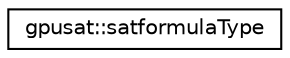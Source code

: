 digraph "Graphical Class Hierarchy"
{
 // INTERACTIVE_SVG=YES
 // LATEX_PDF_SIZE
  edge [fontname="Helvetica",fontsize="10",labelfontname="Helvetica",labelfontsize="10"];
  node [fontname="Helvetica",fontsize="10",shape=record];
  rankdir="LR";
  Node0 [label="gpusat::satformulaType",height=0.2,width=0.4,color="black", fillcolor="white", style="filled",URL="$structgpusat_1_1satformula_type.html",tooltip="type for saving the sat formula"];
}
